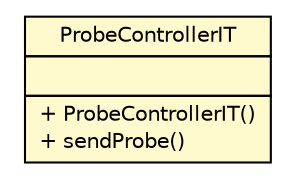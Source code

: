 #!/usr/local/bin/dot
#
# Class diagram 
# Generated by UMLGraph version 5.1 (http://www.umlgraph.org/)
#

digraph G {
	edge [fontname="Helvetica",fontsize=10,labelfontname="Helvetica",labelfontsize=10];
	node [fontname="Helvetica",fontsize=10,shape=plaintext];
	nodesep=0.25;
	ranksep=0.5;
	// net.sereneproject.collector.web.ProbeControllerIT
	c224 [label=<<table title="net.sereneproject.collector.web.ProbeControllerIT" border="0" cellborder="1" cellspacing="0" cellpadding="2" port="p" bgcolor="lemonChiffon" href="./ProbeControllerIT.html">
		<tr><td><table border="0" cellspacing="0" cellpadding="1">
<tr><td align="center" balign="center"> ProbeControllerIT </td></tr>
		</table></td></tr>
		<tr><td><table border="0" cellspacing="0" cellpadding="1">
<tr><td align="left" balign="left">  </td></tr>
		</table></td></tr>
		<tr><td><table border="0" cellspacing="0" cellpadding="1">
<tr><td align="left" balign="left"> + ProbeControllerIT() </td></tr>
<tr><td align="left" balign="left"> + sendProbe() </td></tr>
		</table></td></tr>
		</table>>, fontname="Helvetica", fontcolor="black", fontsize=10.0];
}

